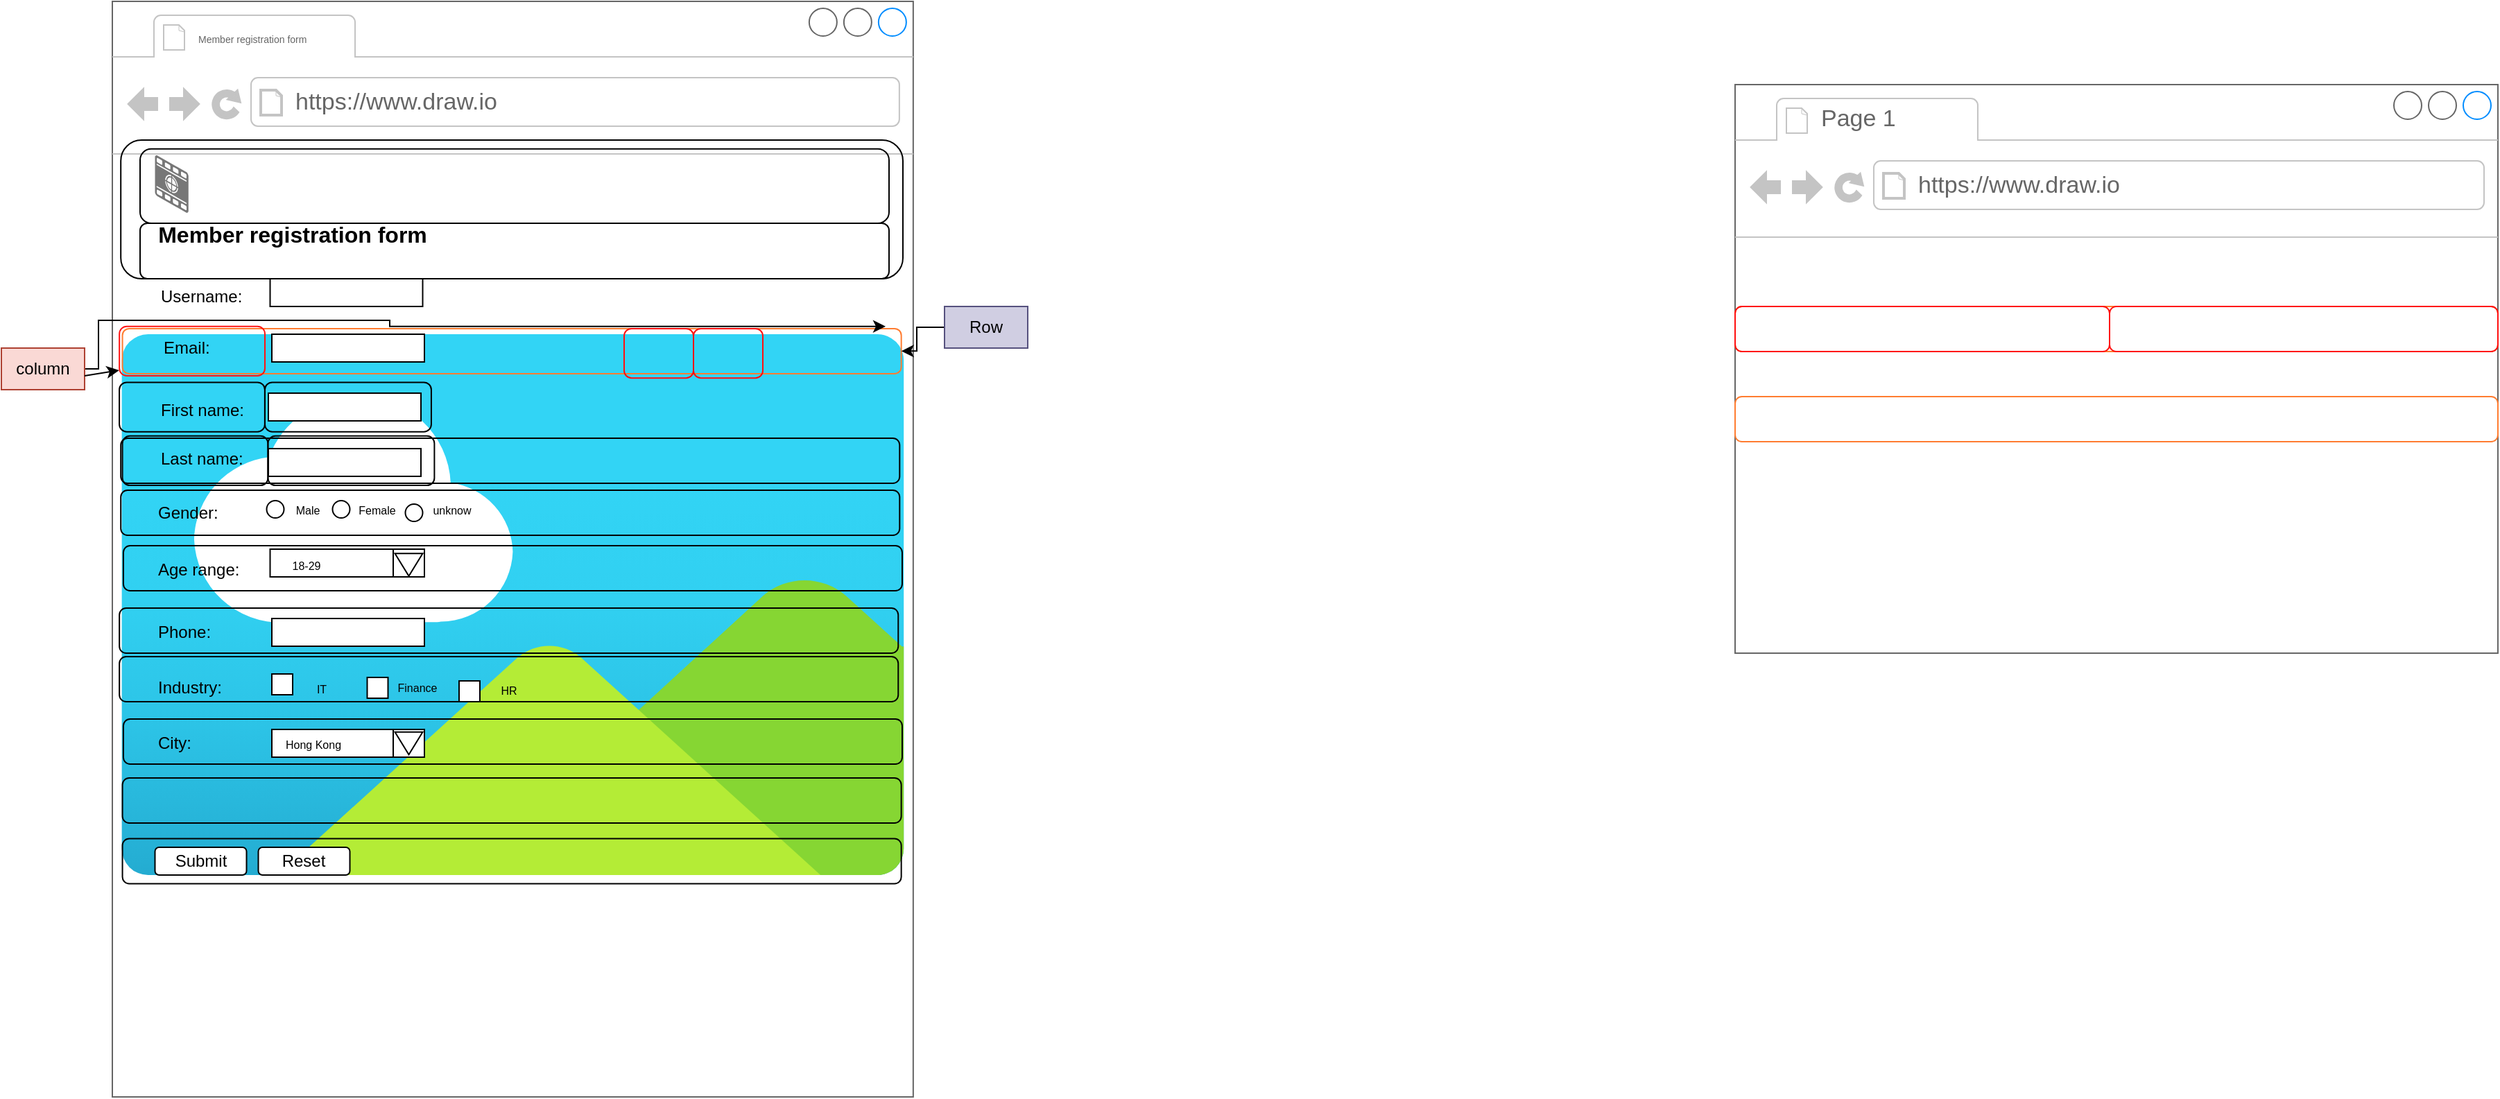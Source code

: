<mxfile version="24.7.12" pages="6">
  <diagram name="wireframe for example webpage" id="Sp6cAcsMj1LJQVN4GSf3">
    <mxGraphModel dx="2501" dy="866" grid="1" gridSize="10" guides="1" tooltips="1" connect="1" arrows="1" fold="1" page="1" pageScale="1" pageWidth="827" pageHeight="1169" math="0" shadow="0">
      <root>
        <mxCell id="0" />
        <mxCell id="1" parent="0" />
        <mxCell id="AZJ5ZLYv0wKqi_fWB7lU-9" value="" style="strokeWidth=1;shadow=0;dashed=0;align=center;html=1;shape=mxgraph.mockup.containers.browserWindow;rSize=0;strokeColor=#666666;strokeColor2=#008cff;strokeColor3=#c4c4c4;mainText=,;recursiveResize=0;" parent="1" vertex="1">
          <mxGeometry x="-80" y="180" width="577.43" height="790" as="geometry" />
        </mxCell>
        <mxCell id="AZJ5ZLYv0wKqi_fWB7lU-75" value="" style="image;aspect=fixed;html=1;points=[];align=center;fontSize=12;image=img/lib/azure2/general/Image.svg;" parent="AZJ5ZLYv0wKqi_fWB7lU-9" vertex="1">
          <mxGeometry x="5.08" y="240" width="567.27" height="390" as="geometry" />
        </mxCell>
        <mxCell id="AZJ5ZLYv0wKqi_fWB7lU-10" value="&lt;font style=&quot;font-size: 7px;&quot;&gt;Member registration form&lt;/font&gt;" style="strokeWidth=1;shadow=0;dashed=0;align=center;html=1;shape=mxgraph.mockup.containers.anchor;fontSize=17;fontColor=#666666;align=left;whiteSpace=wrap;" parent="AZJ5ZLYv0wKqi_fWB7lU-9" vertex="1">
          <mxGeometry x="60" y="12" width="110" height="26" as="geometry" />
        </mxCell>
        <mxCell id="AZJ5ZLYv0wKqi_fWB7lU-11" value="https://www.draw.io" style="strokeWidth=1;shadow=0;dashed=0;align=center;html=1;shape=mxgraph.mockup.containers.anchor;rSize=0;fontSize=17;fontColor=#666666;align=left;" parent="AZJ5ZLYv0wKqi_fWB7lU-9" vertex="1">
          <mxGeometry x="130" y="60" width="250" height="26" as="geometry" />
        </mxCell>
        <mxCell id="AZJ5ZLYv0wKqi_fWB7lU-17" value="&lt;font style=&quot;font-size: 16px;&quot;&gt;&lt;b&gt;Member registration form&lt;/b&gt;&lt;/font&gt;" style="text;html=1;align=center;verticalAlign=middle;whiteSpace=wrap;rounded=0;" parent="AZJ5ZLYv0wKqi_fWB7lU-9" vertex="1">
          <mxGeometry x="20" y="152.5" width="220" height="30" as="geometry" />
        </mxCell>
        <mxCell id="AZJ5ZLYv0wKqi_fWB7lU-19" value="" style="rounded=0;whiteSpace=wrap;html=1;" parent="AZJ5ZLYv0wKqi_fWB7lU-9" vertex="1">
          <mxGeometry x="112.5" y="282.5" width="110" height="20" as="geometry" />
        </mxCell>
        <mxCell id="AZJ5ZLYv0wKqi_fWB7lU-28" value="" style="rounded=0;whiteSpace=wrap;html=1;" parent="AZJ5ZLYv0wKqi_fWB7lU-9" vertex="1">
          <mxGeometry x="112.5" y="322.5" width="110" height="20" as="geometry" />
        </mxCell>
        <mxCell id="AZJ5ZLYv0wKqi_fWB7lU-29" value="First name:&amp;nbsp;" style="text;html=1;align=left;verticalAlign=middle;whiteSpace=wrap;rounded=0;" parent="AZJ5ZLYv0wKqi_fWB7lU-9" vertex="1">
          <mxGeometry x="32.5" y="280" width="80" height="30" as="geometry" />
        </mxCell>
        <mxCell id="AZJ5ZLYv0wKqi_fWB7lU-38" value="Last name:&amp;nbsp;" style="text;html=1;align=left;verticalAlign=middle;whiteSpace=wrap;rounded=0;" parent="AZJ5ZLYv0wKqi_fWB7lU-9" vertex="1">
          <mxGeometry x="32.5" y="315" width="80" height="30" as="geometry" />
        </mxCell>
        <mxCell id="AZJ5ZLYv0wKqi_fWB7lU-39" value="Gender:" style="text;html=1;align=left;verticalAlign=middle;whiteSpace=wrap;rounded=0;" parent="AZJ5ZLYv0wKqi_fWB7lU-9" vertex="1">
          <mxGeometry x="31.25" y="353.75" width="80" height="30" as="geometry" />
        </mxCell>
        <mxCell id="AZJ5ZLYv0wKqi_fWB7lU-40" value="" style="ellipse;whiteSpace=wrap;html=1;aspect=fixed;" parent="AZJ5ZLYv0wKqi_fWB7lU-9" vertex="1">
          <mxGeometry x="111.25" y="360" width="12.5" height="12.5" as="geometry" />
        </mxCell>
        <mxCell id="AZJ5ZLYv0wKqi_fWB7lU-41" value="" style="ellipse;whiteSpace=wrap;html=1;aspect=fixed;" parent="AZJ5ZLYv0wKqi_fWB7lU-9" vertex="1">
          <mxGeometry x="158.75" y="360" width="12.5" height="12.5" as="geometry" />
        </mxCell>
        <mxCell id="AZJ5ZLYv0wKqi_fWB7lU-42" value="" style="ellipse;whiteSpace=wrap;html=1;aspect=fixed;" parent="AZJ5ZLYv0wKqi_fWB7lU-9" vertex="1">
          <mxGeometry x="211.25" y="362.5" width="12.5" height="12.5" as="geometry" />
        </mxCell>
        <mxCell id="AZJ5ZLYv0wKqi_fWB7lU-45" value="&lt;font style=&quot;font-size: 8px;&quot;&gt;Male&lt;/font&gt;" style="text;html=1;align=center;verticalAlign=middle;whiteSpace=wrap;rounded=0;" parent="AZJ5ZLYv0wKqi_fWB7lU-9" vertex="1">
          <mxGeometry x="121.25" y="357.5" width="40" height="17.5" as="geometry" />
        </mxCell>
        <mxCell id="AZJ5ZLYv0wKqi_fWB7lU-46" value="&lt;font style=&quot;font-size: 8px;&quot;&gt;Female&lt;/font&gt;" style="text;html=1;align=center;verticalAlign=middle;whiteSpace=wrap;rounded=0;" parent="AZJ5ZLYv0wKqi_fWB7lU-9" vertex="1">
          <mxGeometry x="171.25" y="357.5" width="40" height="17.5" as="geometry" />
        </mxCell>
        <mxCell id="AZJ5ZLYv0wKqi_fWB7lU-47" value="&lt;font style=&quot;font-size: 8px;&quot;&gt;unknow&lt;/font&gt;" style="text;html=1;align=center;verticalAlign=middle;whiteSpace=wrap;rounded=0;" parent="AZJ5ZLYv0wKqi_fWB7lU-9" vertex="1">
          <mxGeometry x="225" y="357.5" width="40" height="17.5" as="geometry" />
        </mxCell>
        <mxCell id="AZJ5ZLYv0wKqi_fWB7lU-48" value="" style="rounded=0;whiteSpace=wrap;html=1;" parent="AZJ5ZLYv0wKqi_fWB7lU-9" vertex="1">
          <mxGeometry x="113.75" y="395" width="111.25" height="20" as="geometry" />
        </mxCell>
        <mxCell id="AZJ5ZLYv0wKqi_fWB7lU-49" value="Age range:" style="text;html=1;align=left;verticalAlign=middle;whiteSpace=wrap;rounded=0;" parent="AZJ5ZLYv0wKqi_fWB7lU-9" vertex="1">
          <mxGeometry x="31.25" y="395" width="80" height="30" as="geometry" />
        </mxCell>
        <mxCell id="AZJ5ZLYv0wKqi_fWB7lU-50" value="" style="rounded=0;whiteSpace=wrap;html=1;" parent="AZJ5ZLYv0wKqi_fWB7lU-9" vertex="1">
          <mxGeometry x="202.5" y="395" width="22.5" height="20" as="geometry" />
        </mxCell>
        <mxCell id="AZJ5ZLYv0wKqi_fWB7lU-51" value="" style="triangle;whiteSpace=wrap;html=1;rotation=90;" parent="AZJ5ZLYv0wKqi_fWB7lU-9" vertex="1">
          <mxGeometry x="205.63" y="396.25" width="16.25" height="20" as="geometry" />
        </mxCell>
        <mxCell id="AZJ5ZLYv0wKqi_fWB7lU-52" value="&lt;font style=&quot;font-size: 8px;&quot;&gt;18-29&lt;/font&gt;" style="text;html=1;align=center;verticalAlign=middle;whiteSpace=wrap;rounded=0;" parent="AZJ5ZLYv0wKqi_fWB7lU-9" vertex="1">
          <mxGeometry x="120" y="397.5" width="40" height="17.5" as="geometry" />
        </mxCell>
        <mxCell id="AZJ5ZLYv0wKqi_fWB7lU-53" value="" style="rounded=0;whiteSpace=wrap;html=1;" parent="AZJ5ZLYv0wKqi_fWB7lU-9" vertex="1">
          <mxGeometry x="115" y="240" width="110" height="20" as="geometry" />
        </mxCell>
        <mxCell id="AZJ5ZLYv0wKqi_fWB7lU-54" value="Email:&amp;nbsp;" style="text;html=1;align=left;verticalAlign=middle;whiteSpace=wrap;rounded=0;" parent="AZJ5ZLYv0wKqi_fWB7lU-9" vertex="1">
          <mxGeometry x="35" y="235" width="80" height="30" as="geometry" />
        </mxCell>
        <mxCell id="AZJ5ZLYv0wKqi_fWB7lU-55" value="" style="rounded=0;whiteSpace=wrap;html=1;" parent="AZJ5ZLYv0wKqi_fWB7lU-9" vertex="1">
          <mxGeometry x="113.75" y="200" width="110" height="20" as="geometry" />
        </mxCell>
        <mxCell id="AZJ5ZLYv0wKqi_fWB7lU-56" value="Username:&amp;nbsp;" style="text;html=1;align=left;verticalAlign=middle;whiteSpace=wrap;rounded=0;" parent="AZJ5ZLYv0wKqi_fWB7lU-9" vertex="1">
          <mxGeometry x="32.5" y="197.5" width="80" height="30" as="geometry" />
        </mxCell>
        <mxCell id="AZJ5ZLYv0wKqi_fWB7lU-57" value="" style="rounded=0;whiteSpace=wrap;html=1;" parent="AZJ5ZLYv0wKqi_fWB7lU-9" vertex="1">
          <mxGeometry x="115" y="445" width="110" height="20" as="geometry" />
        </mxCell>
        <mxCell id="AZJ5ZLYv0wKqi_fWB7lU-58" value="Phone:&amp;nbsp;" style="text;html=1;align=left;verticalAlign=middle;whiteSpace=wrap;rounded=0;" parent="AZJ5ZLYv0wKqi_fWB7lU-9" vertex="1">
          <mxGeometry x="31.25" y="440" width="80" height="30" as="geometry" />
        </mxCell>
        <mxCell id="AZJ5ZLYv0wKqi_fWB7lU-59" value="Submit" style="rounded=1;whiteSpace=wrap;html=1;" parent="AZJ5ZLYv0wKqi_fWB7lU-9" vertex="1">
          <mxGeometry x="30.75" y="610" width="66" height="20" as="geometry" />
        </mxCell>
        <mxCell id="AZJ5ZLYv0wKqi_fWB7lU-62" value="Industry:" style="text;html=1;align=left;verticalAlign=middle;whiteSpace=wrap;rounded=0;" parent="AZJ5ZLYv0wKqi_fWB7lU-9" vertex="1">
          <mxGeometry x="31.25" y="480" width="80" height="30" as="geometry" />
        </mxCell>
        <mxCell id="AZJ5ZLYv0wKqi_fWB7lU-63" value="" style="rounded=0;whiteSpace=wrap;html=1;" parent="AZJ5ZLYv0wKqi_fWB7lU-9" vertex="1">
          <mxGeometry x="115" y="485" width="15" height="15" as="geometry" />
        </mxCell>
        <mxCell id="AZJ5ZLYv0wKqi_fWB7lU-64" value="" style="rounded=0;whiteSpace=wrap;html=1;" parent="AZJ5ZLYv0wKqi_fWB7lU-9" vertex="1">
          <mxGeometry x="183.75" y="487.5" width="15" height="15" as="geometry" />
        </mxCell>
        <mxCell id="AZJ5ZLYv0wKqi_fWB7lU-65" value="&lt;font style=&quot;font-size: 8px;&quot;&gt;IT&lt;/font&gt;" style="text;html=1;align=center;verticalAlign=middle;whiteSpace=wrap;rounded=0;" parent="AZJ5ZLYv0wKqi_fWB7lU-9" vertex="1">
          <mxGeometry x="131.25" y="486.25" width="40" height="17.5" as="geometry" />
        </mxCell>
        <mxCell id="AZJ5ZLYv0wKqi_fWB7lU-66" value="&lt;font style=&quot;font-size: 8px;&quot;&gt;Finance&lt;/font&gt;" style="text;html=1;align=center;verticalAlign=middle;whiteSpace=wrap;rounded=0;" parent="AZJ5ZLYv0wKqi_fWB7lU-9" vertex="1">
          <mxGeometry x="200" y="485" width="40" height="17.5" as="geometry" />
        </mxCell>
        <mxCell id="AZJ5ZLYv0wKqi_fWB7lU-23" value="Reset" style="rounded=1;whiteSpace=wrap;html=1;" parent="AZJ5ZLYv0wKqi_fWB7lU-9" vertex="1">
          <mxGeometry x="105.25" y="610" width="66" height="20" as="geometry" />
        </mxCell>
        <mxCell id="AZJ5ZLYv0wKqi_fWB7lU-68" value="" style="rounded=0;whiteSpace=wrap;html=1;" parent="AZJ5ZLYv0wKqi_fWB7lU-9" vertex="1">
          <mxGeometry x="250" y="490" width="15" height="15" as="geometry" />
        </mxCell>
        <mxCell id="AZJ5ZLYv0wKqi_fWB7lU-69" value="&lt;font style=&quot;font-size: 8px;&quot;&gt;HR&lt;/font&gt;" style="text;html=1;align=center;verticalAlign=middle;whiteSpace=wrap;rounded=0;" parent="AZJ5ZLYv0wKqi_fWB7lU-9" vertex="1">
          <mxGeometry x="266.25" y="487.5" width="40" height="17.5" as="geometry" />
        </mxCell>
        <mxCell id="AZJ5ZLYv0wKqi_fWB7lU-70" value="" style="rounded=0;whiteSpace=wrap;html=1;" parent="AZJ5ZLYv0wKqi_fWB7lU-9" vertex="1">
          <mxGeometry x="115" y="525" width="110" height="20" as="geometry" />
        </mxCell>
        <mxCell id="AZJ5ZLYv0wKqi_fWB7lU-71" value="City:&amp;nbsp;" style="text;html=1;align=left;verticalAlign=middle;whiteSpace=wrap;rounded=0;" parent="AZJ5ZLYv0wKqi_fWB7lU-9" vertex="1">
          <mxGeometry x="31.25" y="520" width="80" height="30" as="geometry" />
        </mxCell>
        <mxCell id="AZJ5ZLYv0wKqi_fWB7lU-73" value="" style="rounded=0;whiteSpace=wrap;html=1;" parent="AZJ5ZLYv0wKqi_fWB7lU-9" vertex="1">
          <mxGeometry x="202.5" y="525" width="22.5" height="20" as="geometry" />
        </mxCell>
        <mxCell id="AZJ5ZLYv0wKqi_fWB7lU-72" value="" style="triangle;whiteSpace=wrap;html=1;rotation=90;" parent="AZJ5ZLYv0wKqi_fWB7lU-9" vertex="1">
          <mxGeometry x="205.63" y="525" width="16.25" height="20" as="geometry" />
        </mxCell>
        <mxCell id="AZJ5ZLYv0wKqi_fWB7lU-74" value="&lt;font style=&quot;font-size: 8px;&quot;&gt;Hong Kong&lt;/font&gt;" style="text;html=1;align=center;verticalAlign=middle;whiteSpace=wrap;rounded=0;" parent="AZJ5ZLYv0wKqi_fWB7lU-9" vertex="1">
          <mxGeometry x="120" y="526.25" width="50" height="17.5" as="geometry" />
        </mxCell>
        <mxCell id="AZJ5ZLYv0wKqi_fWB7lU-76" value="" style="verticalLabelPosition=bottom;html=1;verticalAlign=top;strokeWidth=1;align=center;outlineConnect=0;dashed=0;outlineConnect=0;shape=mxgraph.aws3d.image;strokeColor=none;fillColor=#777777;aspect=fixed;" parent="AZJ5ZLYv0wKqi_fWB7lU-9" vertex="1">
          <mxGeometry x="30.75" y="111" width="24.13" height="41.5" as="geometry" />
        </mxCell>
        <mxCell id="2hvN6OMtMKhxR6MF6PwG-1" value="" style="rounded=1;whiteSpace=wrap;html=1;fillColor=none;" parent="AZJ5ZLYv0wKqi_fWB7lU-9" vertex="1">
          <mxGeometry x="6.1" y="100" width="563.9" height="100" as="geometry" />
        </mxCell>
        <mxCell id="2hvN6OMtMKhxR6MF6PwG-2" value="" style="rounded=1;whiteSpace=wrap;html=1;fillColor=none;" parent="AZJ5ZLYv0wKqi_fWB7lU-9" vertex="1">
          <mxGeometry x="20" y="106.38" width="540" height="53.62" as="geometry" />
        </mxCell>
        <mxCell id="2hvN6OMtMKhxR6MF6PwG-3" value="" style="rounded=1;whiteSpace=wrap;html=1;fillColor=none;arcSize=13;" parent="AZJ5ZLYv0wKqi_fWB7lU-9" vertex="1">
          <mxGeometry x="20" y="160" width="540" height="40" as="geometry" />
        </mxCell>
        <mxCell id="2hvN6OMtMKhxR6MF6PwG-5" value="" style="rounded=1;whiteSpace=wrap;html=1;fillColor=none;strokeColor=#FF7C30;" parent="AZJ5ZLYv0wKqi_fWB7lU-9" vertex="1">
          <mxGeometry x="7.28" y="235.94" width="561.55" height="32.5" as="geometry" />
        </mxCell>
        <mxCell id="2hvN6OMtMKhxR6MF6PwG-7" value="" style="rounded=1;whiteSpace=wrap;html=1;fillColor=none;" parent="AZJ5ZLYv0wKqi_fWB7lU-9" vertex="1">
          <mxGeometry x="6.1" y="315" width="561.55" height="32.5" as="geometry" />
        </mxCell>
        <mxCell id="2hvN6OMtMKhxR6MF6PwG-8" value="" style="rounded=1;whiteSpace=wrap;html=1;fillColor=none;" parent="AZJ5ZLYv0wKqi_fWB7lU-9" vertex="1">
          <mxGeometry x="6.1" y="352.5" width="561.55" height="32.5" as="geometry" />
        </mxCell>
        <mxCell id="2hvN6OMtMKhxR6MF6PwG-9" value="" style="rounded=1;whiteSpace=wrap;html=1;fillColor=none;" parent="AZJ5ZLYv0wKqi_fWB7lU-9" vertex="1">
          <mxGeometry x="7.94" y="392.5" width="561.55" height="32.5" as="geometry" />
        </mxCell>
        <mxCell id="2hvN6OMtMKhxR6MF6PwG-10" value="" style="rounded=1;whiteSpace=wrap;html=1;fillColor=none;" parent="AZJ5ZLYv0wKqi_fWB7lU-9" vertex="1">
          <mxGeometry x="5.08" y="437.5" width="561.55" height="32.5" as="geometry" />
        </mxCell>
        <mxCell id="2hvN6OMtMKhxR6MF6PwG-11" value="" style="rounded=1;whiteSpace=wrap;html=1;fillColor=none;" parent="AZJ5ZLYv0wKqi_fWB7lU-9" vertex="1">
          <mxGeometry x="5.08" y="472.5" width="561.55" height="32.5" as="geometry" />
        </mxCell>
        <mxCell id="2hvN6OMtMKhxR6MF6PwG-12" value="" style="rounded=1;whiteSpace=wrap;html=1;fillColor=none;" parent="AZJ5ZLYv0wKqi_fWB7lU-9" vertex="1">
          <mxGeometry x="7.94" y="517.5" width="561.55" height="32.5" as="geometry" />
        </mxCell>
        <mxCell id="2hvN6OMtMKhxR6MF6PwG-13" value="" style="rounded=1;whiteSpace=wrap;html=1;fillColor=none;" parent="AZJ5ZLYv0wKqi_fWB7lU-9" vertex="1">
          <mxGeometry x="7.28" y="560" width="561.55" height="32.5" as="geometry" />
        </mxCell>
        <mxCell id="2hvN6OMtMKhxR6MF6PwG-14" value="" style="rounded=1;whiteSpace=wrap;html=1;fillColor=none;" parent="AZJ5ZLYv0wKqi_fWB7lU-9" vertex="1">
          <mxGeometry x="7.28" y="603.75" width="561.55" height="32.5" as="geometry" />
        </mxCell>
        <mxCell id="2hvN6OMtMKhxR6MF6PwG-15" value="" style="rounded=1;whiteSpace=wrap;html=1;fillColor=none;strokeColor=#FF1414;" parent="AZJ5ZLYv0wKqi_fWB7lU-9" vertex="1">
          <mxGeometry x="5.08" y="234.37" width="104.92" height="35.63" as="geometry" />
        </mxCell>
        <mxCell id="2hvN6OMtMKhxR6MF6PwG-17" value="" style="rounded=1;whiteSpace=wrap;html=1;fillColor=none;" parent="AZJ5ZLYv0wKqi_fWB7lU-9" vertex="1">
          <mxGeometry x="5.04" y="274.69" width="104.92" height="35.63" as="geometry" />
        </mxCell>
        <mxCell id="2hvN6OMtMKhxR6MF6PwG-18" value="" style="rounded=1;whiteSpace=wrap;html=1;fillColor=none;" parent="AZJ5ZLYv0wKqi_fWB7lU-9" vertex="1">
          <mxGeometry x="109.96" y="274.69" width="120" height="35.63" as="geometry" />
        </mxCell>
        <mxCell id="2hvN6OMtMKhxR6MF6PwG-19" value="" style="rounded=1;whiteSpace=wrap;html=1;fillColor=none;" parent="AZJ5ZLYv0wKqi_fWB7lU-9" vertex="1">
          <mxGeometry x="7.28" y="313.43" width="104.92" height="35.63" as="geometry" />
        </mxCell>
        <mxCell id="2hvN6OMtMKhxR6MF6PwG-20" value="" style="rounded=1;whiteSpace=wrap;html=1;fillColor=none;" parent="AZJ5ZLYv0wKqi_fWB7lU-9" vertex="1">
          <mxGeometry x="112.2" y="313.43" width="120" height="35.63" as="geometry" />
        </mxCell>
        <mxCell id="z7X5l0mQNj7ZzN6ZvrOf-1" value="" style="rounded=1;whiteSpace=wrap;html=1;fillColor=none;strokeColor=#FF0F0F;" parent="AZJ5ZLYv0wKqi_fWB7lU-9" vertex="1">
          <mxGeometry x="419" y="235.94" width="50" height="35.63" as="geometry" />
        </mxCell>
        <mxCell id="z7X5l0mQNj7ZzN6ZvrOf-3" value="" style="rounded=1;whiteSpace=wrap;html=1;fillColor=none;strokeColor=#FF0F0F;" parent="AZJ5ZLYv0wKqi_fWB7lU-9" vertex="1">
          <mxGeometry x="369" y="235.94" width="50" height="35.63" as="geometry" />
        </mxCell>
        <mxCell id="fHuBCH_pNnJyEU7MtAPp-43" value="" style="strokeWidth=1;shadow=0;dashed=0;align=center;html=1;shape=mxgraph.mockup.containers.browserWindow;rSize=0;strokeColor=#666666;strokeColor2=#008cff;strokeColor3=#c4c4c4;mainText=,;recursiveResize=0;" parent="1" vertex="1">
          <mxGeometry x="1090" y="240" width="550" height="410" as="geometry" />
        </mxCell>
        <mxCell id="fHuBCH_pNnJyEU7MtAPp-44" value="Page 1" style="strokeWidth=1;shadow=0;dashed=0;align=center;html=1;shape=mxgraph.mockup.containers.anchor;fontSize=17;fontColor=#666666;align=left;whiteSpace=wrap;" parent="fHuBCH_pNnJyEU7MtAPp-43" vertex="1">
          <mxGeometry x="60" y="12" width="110" height="26" as="geometry" />
        </mxCell>
        <mxCell id="fHuBCH_pNnJyEU7MtAPp-45" value="https://www.draw.io" style="strokeWidth=1;shadow=0;dashed=0;align=center;html=1;shape=mxgraph.mockup.containers.anchor;rSize=0;fontSize=17;fontColor=#666666;align=left;" parent="fHuBCH_pNnJyEU7MtAPp-43" vertex="1">
          <mxGeometry x="130" y="60" width="250" height="26" as="geometry" />
        </mxCell>
        <mxCell id="z7X5l0mQNj7ZzN6ZvrOf-4" value="" style="rounded=1;whiteSpace=wrap;html=1;fillColor=none;strokeColor=#FF7C30;" parent="fHuBCH_pNnJyEU7MtAPp-43" vertex="1">
          <mxGeometry y="160" width="550" height="32.5" as="geometry" />
        </mxCell>
        <mxCell id="z7X5l0mQNj7ZzN6ZvrOf-7" value="" style="rounded=1;whiteSpace=wrap;html=1;fillColor=none;strokeColor=#FF7C30;" parent="fHuBCH_pNnJyEU7MtAPp-43" vertex="1">
          <mxGeometry y="225" width="550" height="32.5" as="geometry" />
        </mxCell>
        <mxCell id="z7X5l0mQNj7ZzN6ZvrOf-8" value="" style="rounded=1;whiteSpace=wrap;html=1;fillColor=none;strokeColor=#FF0F0F;" parent="fHuBCH_pNnJyEU7MtAPp-43" vertex="1">
          <mxGeometry y="160" width="270" height="32.5" as="geometry" />
        </mxCell>
        <mxCell id="z7X5l0mQNj7ZzN6ZvrOf-9" value="" style="rounded=1;whiteSpace=wrap;html=1;fillColor=none;strokeColor=#FF0F0F;" parent="fHuBCH_pNnJyEU7MtAPp-43" vertex="1">
          <mxGeometry x="270" y="160" width="280" height="32.5" as="geometry" />
        </mxCell>
        <mxCell id="2hvN6OMtMKhxR6MF6PwG-24" style="edgeStyle=orthogonalEdgeStyle;rounded=0;orthogonalLoop=1;jettySize=auto;html=1;" parent="1" source="2hvN6OMtMKhxR6MF6PwG-21" target="2hvN6OMtMKhxR6MF6PwG-5" edge="1">
          <mxGeometry relative="1" as="geometry" />
        </mxCell>
        <mxCell id="2hvN6OMtMKhxR6MF6PwG-21" value="Row" style="text;html=1;align=center;verticalAlign=middle;whiteSpace=wrap;rounded=0;fillColor=#d0cee2;strokeColor=#56517e;" parent="1" vertex="1">
          <mxGeometry x="520" y="400" width="60" height="30" as="geometry" />
        </mxCell>
        <mxCell id="2hvN6OMtMKhxR6MF6PwG-25" style="edgeStyle=orthogonalEdgeStyle;rounded=0;orthogonalLoop=1;jettySize=auto;html=1;entryX=0.75;entryY=0;entryDx=0;entryDy=0;" parent="1" source="2hvN6OMtMKhxR6MF6PwG-22" edge="1">
          <mxGeometry relative="1" as="geometry">
            <Array as="points">
              <mxPoint x="-90" y="445" />
              <mxPoint x="-90" y="410" />
              <mxPoint x="120" y="410" />
            </Array>
            <mxPoint x="477.5" y="414.37" as="targetPoint" />
          </mxGeometry>
        </mxCell>
        <mxCell id="2hvN6OMtMKhxR6MF6PwG-22" value="column" style="text;html=1;align=center;verticalAlign=middle;whiteSpace=wrap;rounded=0;fillColor=#fad9d5;strokeColor=#ae4132;" parent="1" vertex="1">
          <mxGeometry x="-160" y="430" width="60" height="30" as="geometry" />
        </mxCell>
        <mxCell id="2hvN6OMtMKhxR6MF6PwG-23" value="" style="endArrow=classic;html=1;rounded=0;entryX=-0.002;entryY=0.888;entryDx=0;entryDy=0;entryPerimeter=0;" parent="1" target="2hvN6OMtMKhxR6MF6PwG-15" edge="1">
          <mxGeometry width="50" height="50" relative="1" as="geometry">
            <mxPoint x="-100" y="450" as="sourcePoint" />
            <mxPoint x="-50" y="400" as="targetPoint" />
          </mxGeometry>
        </mxCell>
      </root>
    </mxGraphModel>
  </diagram>
  <diagram id="WfNDqplz80GjRG0yiWi5" name="js concept to connect the event and variable">
    <mxGraphModel dx="1674" dy="866" grid="1" gridSize="10" guides="1" tooltips="1" connect="1" arrows="1" fold="1" page="1" pageScale="1" pageWidth="827" pageHeight="1169" math="0" shadow="0">
      <root>
        <mxCell id="0" />
        <mxCell id="1" parent="0" />
        <mxCell id="NArRcIvmyigxRHXOEkqU-1" value="button click event" style="rounded=0;whiteSpace=wrap;html=1;" parent="1" vertex="1">
          <mxGeometry x="150" y="110" width="120" height="60" as="geometry" />
        </mxCell>
        <mxCell id="NArRcIvmyigxRHXOEkqU-2" value="inputbox input event" style="rounded=0;whiteSpace=wrap;html=1;" parent="1" vertex="1">
          <mxGeometry x="150" y="210" width="120" height="60" as="geometry" />
        </mxCell>
        <mxCell id="NArRcIvmyigxRHXOEkqU-4" style="edgeStyle=orthogonalEdgeStyle;rounded=0;orthogonalLoop=1;jettySize=auto;html=1;" parent="1" source="NArRcIvmyigxRHXOEkqU-3" target="NArRcIvmyigxRHXOEkqU-1" edge="1">
          <mxGeometry relative="1" as="geometry" />
        </mxCell>
        <mxCell id="NArRcIvmyigxRHXOEkqU-5" style="edgeStyle=orthogonalEdgeStyle;rounded=0;orthogonalLoop=1;jettySize=auto;html=1;entryX=1;entryY=0.5;entryDx=0;entryDy=0;" parent="1" source="NArRcIvmyigxRHXOEkqU-3" target="NArRcIvmyigxRHXOEkqU-2" edge="1">
          <mxGeometry relative="1" as="geometry" />
        </mxCell>
        <mxCell id="NArRcIvmyigxRHXOEkqU-3" value="&lt;font color=&quot;#3399ff&quot;&gt;var &lt;/font&gt;inputtedText" style="text;html=1;align=center;verticalAlign=middle;whiteSpace=wrap;rounded=0;" parent="1" vertex="1">
          <mxGeometry x="354" y="160" width="116" height="30" as="geometry" />
        </mxCell>
      </root>
    </mxGraphModel>
  </diagram>
  <diagram id="30WRdEDpd7Y6pUk9U_LJ" name="classwork for loop the items">
    <mxGraphModel dx="1674" dy="866" grid="1" gridSize="10" guides="1" tooltips="1" connect="1" arrows="1" fold="1" page="1" pageScale="1" pageWidth="827" pageHeight="1169" math="0" shadow="0">
      <root>
        <mxCell id="0" />
        <mxCell id="1" parent="0" />
        <mxCell id="Otwzj89sJiIAP1gfatpG-1" value="" style="strokeWidth=1;shadow=0;dashed=0;align=center;html=1;shape=mxgraph.mockup.containers.browserWindow;rSize=0;strokeColor=#666666;strokeColor2=#008cff;strokeColor3=#c4c4c4;mainText=,;recursiveResize=0;" parent="1" vertex="1">
          <mxGeometry x="50" width="710" height="1120" as="geometry" />
        </mxCell>
        <mxCell id="Otwzj89sJiIAP1gfatpG-2" value="Page 1" style="strokeWidth=1;shadow=0;dashed=0;align=center;html=1;shape=mxgraph.mockup.containers.anchor;fontSize=17;fontColor=#666666;align=left;whiteSpace=wrap;" parent="Otwzj89sJiIAP1gfatpG-1" vertex="1">
          <mxGeometry x="60" y="12" width="110" height="26" as="geometry" />
        </mxCell>
        <mxCell id="Otwzj89sJiIAP1gfatpG-3" value="https://www.draw.io" style="strokeWidth=1;shadow=0;dashed=0;align=center;html=1;shape=mxgraph.mockup.containers.anchor;rSize=0;fontSize=17;fontColor=#666666;align=left;" parent="Otwzj89sJiIAP1gfatpG-1" vertex="1">
          <mxGeometry x="130" y="56" width="250" height="34" as="geometry" />
        </mxCell>
        <mxCell id="Otwzj89sJiIAP1gfatpG-20" value="" style="group" parent="Otwzj89sJiIAP1gfatpG-1" vertex="1" connectable="0">
          <mxGeometry x="250" y="130" width="230" height="310" as="geometry" />
        </mxCell>
        <mxCell id="Otwzj89sJiIAP1gfatpG-4" value="" style="rounded=0;whiteSpace=wrap;html=1;" parent="Otwzj89sJiIAP1gfatpG-20" vertex="1">
          <mxGeometry x="10" y="-10" width="220" height="320" as="geometry" />
        </mxCell>
        <mxCell id="Otwzj89sJiIAP1gfatpG-5" value="Title" style="text;html=1;align=center;verticalAlign=middle;whiteSpace=wrap;rounded=0;" parent="Otwzj89sJiIAP1gfatpG-20" vertex="1">
          <mxGeometry y="95" width="60" height="30" as="geometry" />
        </mxCell>
        <mxCell id="Otwzj89sJiIAP1gfatpG-11" value="&lt;font style=&quot;font-size: 10px;&quot;&gt;price&lt;/font&gt;" style="text;html=1;align=center;verticalAlign=middle;whiteSpace=wrap;rounded=0;" parent="Otwzj89sJiIAP1gfatpG-20" vertex="1">
          <mxGeometry y="120" width="60" height="30" as="geometry" />
        </mxCell>
        <mxCell id="Otwzj89sJiIAP1gfatpG-13" value="rating" style="text;whiteSpace=wrap;" parent="Otwzj89sJiIAP1gfatpG-20" vertex="1">
          <mxGeometry x="12.73" y="200" width="90" height="40" as="geometry" />
        </mxCell>
        <mxCell id="Otwzj89sJiIAP1gfatpG-16" value="" style="image;aspect=fixed;html=1;points=[];align=center;fontSize=12;image=img/lib/azure2/general/Image.svg;" parent="Otwzj89sJiIAP1gfatpG-20" vertex="1">
          <mxGeometry x="47.27" width="145.46" height="100" as="geometry" />
        </mxCell>
        <mxCell id="Otwzj89sJiIAP1gfatpG-17" value="category" style="text;whiteSpace=wrap;" parent="Otwzj89sJiIAP1gfatpG-20" vertex="1">
          <mxGeometry x="12.73" y="170" width="80" height="40" as="geometry" />
        </mxCell>
        <mxCell id="Otwzj89sJiIAP1gfatpG-18" value="&lt;h1 style=&quot;margin-top: 0px; font-size: 10px;&quot;&gt;&lt;font style=&quot;font-size: 10px;&quot;&gt;description&lt;/font&gt;&lt;/h1&gt;" style="text;html=1;whiteSpace=wrap;overflow=hidden;rounded=0;" parent="Otwzj89sJiIAP1gfatpG-20" vertex="1">
          <mxGeometry x="12.73" y="150" width="77.27" height="20" as="geometry" />
        </mxCell>
        <mxCell id="Otwzj89sJiIAP1gfatpG-29" value="" style="group" parent="Otwzj89sJiIAP1gfatpG-1" vertex="1" connectable="0">
          <mxGeometry x="250" y="810" width="230" height="310" as="geometry" />
        </mxCell>
        <mxCell id="Otwzj89sJiIAP1gfatpG-30" value="" style="rounded=0;whiteSpace=wrap;html=1;" parent="Otwzj89sJiIAP1gfatpG-29" vertex="1">
          <mxGeometry x="10" width="220" height="310" as="geometry" />
        </mxCell>
        <mxCell id="Otwzj89sJiIAP1gfatpG-31" value="Title" style="text;html=1;align=center;verticalAlign=middle;whiteSpace=wrap;rounded=0;" parent="Otwzj89sJiIAP1gfatpG-29" vertex="1">
          <mxGeometry y="95" width="60" height="30" as="geometry" />
        </mxCell>
        <mxCell id="Otwzj89sJiIAP1gfatpG-32" value="&lt;font style=&quot;font-size: 10px;&quot;&gt;price&lt;/font&gt;" style="text;html=1;align=center;verticalAlign=middle;whiteSpace=wrap;rounded=0;" parent="Otwzj89sJiIAP1gfatpG-29" vertex="1">
          <mxGeometry y="120" width="60" height="30" as="geometry" />
        </mxCell>
        <mxCell id="Otwzj89sJiIAP1gfatpG-33" value="rating" style="text;whiteSpace=wrap;" parent="Otwzj89sJiIAP1gfatpG-29" vertex="1">
          <mxGeometry x="20" y="250" width="90" height="40" as="geometry" />
        </mxCell>
        <mxCell id="Otwzj89sJiIAP1gfatpG-34" value="" style="image;aspect=fixed;html=1;points=[];align=center;fontSize=12;image=img/lib/azure2/general/Image.svg;" parent="Otwzj89sJiIAP1gfatpG-29" vertex="1">
          <mxGeometry x="47.27" width="145.46" height="100" as="geometry" />
        </mxCell>
        <mxCell id="Otwzj89sJiIAP1gfatpG-35" value="category" style="text;whiteSpace=wrap;" parent="Otwzj89sJiIAP1gfatpG-29" vertex="1">
          <mxGeometry x="20" y="220" width="80" height="40" as="geometry" />
        </mxCell>
        <mxCell id="Otwzj89sJiIAP1gfatpG-36" value="&lt;h1 style=&quot;margin-top: 0px; font-size: 10px;&quot;&gt;&lt;font style=&quot;font-size: 10px;&quot;&gt;description&lt;/font&gt;&lt;/h1&gt;&lt;p style=&quot;font-size: 10px;&quot;&gt;&lt;font style=&quot;font-size: 10px;&quot;&gt;Lorem ipsum dolor sit amet, consectetur adipisicing elit, sed do eiusmod tempor incididunt ut labore et dolore magna aliqua.&lt;/font&gt;&lt;/p&gt;" style="text;html=1;whiteSpace=wrap;overflow=hidden;rounded=0;" parent="Otwzj89sJiIAP1gfatpG-29" vertex="1">
          <mxGeometry x="20" y="140" width="180" height="80" as="geometry" />
        </mxCell>
        <mxCell id="Otwzj89sJiIAP1gfatpG-21" value="" style="group" parent="Otwzj89sJiIAP1gfatpG-1" vertex="1" connectable="0">
          <mxGeometry x="250" y="460" width="230" height="310" as="geometry" />
        </mxCell>
        <mxCell id="Otwzj89sJiIAP1gfatpG-22" value="" style="rounded=0;whiteSpace=wrap;html=1;" parent="Otwzj89sJiIAP1gfatpG-21" vertex="1">
          <mxGeometry x="10" width="220" height="310" as="geometry" />
        </mxCell>
        <mxCell id="Otwzj89sJiIAP1gfatpG-23" value="Title" style="text;html=1;align=center;verticalAlign=middle;whiteSpace=wrap;rounded=0;" parent="Otwzj89sJiIAP1gfatpG-21" vertex="1">
          <mxGeometry y="95" width="60" height="30" as="geometry" />
        </mxCell>
        <mxCell id="Otwzj89sJiIAP1gfatpG-24" value="&lt;font style=&quot;font-size: 10px;&quot;&gt;price&lt;/font&gt;" style="text;html=1;align=center;verticalAlign=middle;whiteSpace=wrap;rounded=0;" parent="Otwzj89sJiIAP1gfatpG-21" vertex="1">
          <mxGeometry y="120" width="60" height="30" as="geometry" />
        </mxCell>
        <mxCell id="Otwzj89sJiIAP1gfatpG-25" value="rating" style="text;whiteSpace=wrap;" parent="Otwzj89sJiIAP1gfatpG-21" vertex="1">
          <mxGeometry x="20" y="250" width="90" height="40" as="geometry" />
        </mxCell>
        <mxCell id="Otwzj89sJiIAP1gfatpG-26" value="" style="image;aspect=fixed;html=1;points=[];align=center;fontSize=12;image=img/lib/azure2/general/Image.svg;" parent="Otwzj89sJiIAP1gfatpG-21" vertex="1">
          <mxGeometry x="47.27" width="145.46" height="100" as="geometry" />
        </mxCell>
        <mxCell id="Otwzj89sJiIAP1gfatpG-27" value="category" style="text;whiteSpace=wrap;" parent="Otwzj89sJiIAP1gfatpG-21" vertex="1">
          <mxGeometry x="20" y="220" width="80" height="40" as="geometry" />
        </mxCell>
        <mxCell id="Otwzj89sJiIAP1gfatpG-28" value="&lt;h1 style=&quot;margin-top: 0px; font-size: 10px;&quot;&gt;&lt;font style=&quot;font-size: 10px;&quot;&gt;description&lt;/font&gt;&lt;/h1&gt;&lt;p style=&quot;font-size: 10px;&quot;&gt;&lt;font style=&quot;font-size: 10px;&quot;&gt;Lorem ipsum dolor sit amet, consectetur adipisicing elit, sed do eiusmod tempor incididunt ut labore et dolore magna aliqua.&lt;/font&gt;&lt;/p&gt;" style="text;html=1;whiteSpace=wrap;overflow=hidden;rounded=0;" parent="Otwzj89sJiIAP1gfatpG-21" vertex="1">
          <mxGeometry x="20" y="140" width="180" height="80" as="geometry" />
        </mxCell>
        <mxCell id="Otwzj89sJiIAP1gfatpG-37" value="" style="strokeWidth=1;shadow=0;dashed=0;align=center;html=1;shape=mxgraph.mockup.containers.browserWindow;rSize=0;strokeColor=#666666;strokeColor2=#008cff;strokeColor3=#c4c4c4;mainText=,;recursiveResize=0;" parent="1" vertex="1">
          <mxGeometry x="70" y="10" width="710" height="1120" as="geometry" />
        </mxCell>
        <mxCell id="Otwzj89sJiIAP1gfatpG-38" value="Page 1" style="strokeWidth=1;shadow=0;dashed=0;align=center;html=1;shape=mxgraph.mockup.containers.anchor;fontSize=17;fontColor=#666666;align=left;whiteSpace=wrap;" parent="Otwzj89sJiIAP1gfatpG-37" vertex="1">
          <mxGeometry x="60" y="12" width="110" height="26" as="geometry" />
        </mxCell>
        <mxCell id="Otwzj89sJiIAP1gfatpG-39" value="https://www.draw.io" style="strokeWidth=1;shadow=0;dashed=0;align=center;html=1;shape=mxgraph.mockup.containers.anchor;rSize=0;fontSize=17;fontColor=#666666;align=left;" parent="Otwzj89sJiIAP1gfatpG-37" vertex="1">
          <mxGeometry x="130" y="56" width="250" height="34" as="geometry" />
        </mxCell>
        <mxCell id="Otwzj89sJiIAP1gfatpG-40" value="" style="group" parent="Otwzj89sJiIAP1gfatpG-37" vertex="1" connectable="0">
          <mxGeometry x="260" y="130" width="230" height="310" as="geometry" />
        </mxCell>
        <mxCell id="Otwzj89sJiIAP1gfatpG-41" value="" style="rounded=0;whiteSpace=wrap;html=1;" parent="Otwzj89sJiIAP1gfatpG-40" vertex="1">
          <mxGeometry x="10" y="-10" width="220" height="320" as="geometry" />
        </mxCell>
        <mxCell id="Otwzj89sJiIAP1gfatpG-42" value="Title" style="text;html=1;align=center;verticalAlign=middle;whiteSpace=wrap;rounded=0;" parent="Otwzj89sJiIAP1gfatpG-40" vertex="1">
          <mxGeometry y="95" width="60" height="30" as="geometry" />
        </mxCell>
        <mxCell id="Otwzj89sJiIAP1gfatpG-43" value="&lt;font style=&quot;font-size: 10px;&quot;&gt;price&lt;/font&gt;" style="text;html=1;align=center;verticalAlign=middle;whiteSpace=wrap;rounded=0;" parent="Otwzj89sJiIAP1gfatpG-40" vertex="1">
          <mxGeometry y="120" width="60" height="30" as="geometry" />
        </mxCell>
        <mxCell id="Otwzj89sJiIAP1gfatpG-44" value="rating&#xa;rate&#xa;count" style="text;whiteSpace=wrap;" parent="Otwzj89sJiIAP1gfatpG-40" vertex="1">
          <mxGeometry x="15.46" y="200" width="90" height="40" as="geometry" />
        </mxCell>
        <mxCell id="Otwzj89sJiIAP1gfatpG-45" value="" style="image;aspect=fixed;html=1;points=[];align=center;fontSize=12;image=img/lib/azure2/general/Image.svg;" parent="Otwzj89sJiIAP1gfatpG-40" vertex="1">
          <mxGeometry x="47.27" width="145.46" height="100" as="geometry" />
        </mxCell>
        <mxCell id="Otwzj89sJiIAP1gfatpG-46" value="category" style="text;whiteSpace=wrap;" parent="Otwzj89sJiIAP1gfatpG-40" vertex="1">
          <mxGeometry x="15.46" y="170" width="80" height="40" as="geometry" />
        </mxCell>
        <mxCell id="Otwzj89sJiIAP1gfatpG-47" value="&lt;h1 style=&quot;margin-top: 0px; font-size: 10px;&quot;&gt;&lt;font style=&quot;font-size: 10px;&quot;&gt;description&lt;/font&gt;&lt;/h1&gt;" style="text;html=1;whiteSpace=wrap;overflow=hidden;rounded=0;" parent="Otwzj89sJiIAP1gfatpG-40" vertex="1">
          <mxGeometry x="15.46" y="150" width="77.27" height="20" as="geometry" />
        </mxCell>
        <mxCell id="Otwzj89sJiIAP1gfatpG-48" value="" style="group" parent="Otwzj89sJiIAP1gfatpG-37" vertex="1" connectable="0">
          <mxGeometry x="250" y="810" width="230" height="310" as="geometry" />
        </mxCell>
        <mxCell id="Otwzj89sJiIAP1gfatpG-49" value="" style="rounded=0;whiteSpace=wrap;html=1;" parent="Otwzj89sJiIAP1gfatpG-48" vertex="1">
          <mxGeometry x="10" width="220" height="310" as="geometry" />
        </mxCell>
        <mxCell id="Otwzj89sJiIAP1gfatpG-50" value="Title" style="text;html=1;align=center;verticalAlign=middle;whiteSpace=wrap;rounded=0;" parent="Otwzj89sJiIAP1gfatpG-48" vertex="1">
          <mxGeometry y="95" width="60" height="30" as="geometry" />
        </mxCell>
        <mxCell id="Otwzj89sJiIAP1gfatpG-51" value="&lt;font style=&quot;font-size: 10px;&quot;&gt;price&lt;/font&gt;" style="text;html=1;align=center;verticalAlign=middle;whiteSpace=wrap;rounded=0;" parent="Otwzj89sJiIAP1gfatpG-48" vertex="1">
          <mxGeometry y="120" width="60" height="30" as="geometry" />
        </mxCell>
        <mxCell id="Otwzj89sJiIAP1gfatpG-52" value="rating" style="text;whiteSpace=wrap;" parent="Otwzj89sJiIAP1gfatpG-48" vertex="1">
          <mxGeometry x="20" y="250" width="90" height="40" as="geometry" />
        </mxCell>
        <mxCell id="Otwzj89sJiIAP1gfatpG-53" value="" style="image;aspect=fixed;html=1;points=[];align=center;fontSize=12;image=img/lib/azure2/general/Image.svg;" parent="Otwzj89sJiIAP1gfatpG-48" vertex="1">
          <mxGeometry x="47.27" width="145.46" height="100" as="geometry" />
        </mxCell>
        <mxCell id="Otwzj89sJiIAP1gfatpG-54" value="category" style="text;whiteSpace=wrap;" parent="Otwzj89sJiIAP1gfatpG-48" vertex="1">
          <mxGeometry x="20" y="220" width="80" height="40" as="geometry" />
        </mxCell>
        <mxCell id="Otwzj89sJiIAP1gfatpG-55" value="&lt;h1 style=&quot;margin-top: 0px; font-size: 10px;&quot;&gt;&lt;font style=&quot;font-size: 10px;&quot;&gt;description&lt;/font&gt;&lt;/h1&gt;&lt;p style=&quot;font-size: 10px;&quot;&gt;&lt;font style=&quot;font-size: 10px;&quot;&gt;Lorem ipsum dolor sit amet, consectetur adipisicing elit, sed do eiusmod tempor incididunt ut labore et dolore magna aliqua.&lt;/font&gt;&lt;/p&gt;" style="text;html=1;whiteSpace=wrap;overflow=hidden;rounded=0;" parent="Otwzj89sJiIAP1gfatpG-48" vertex="1">
          <mxGeometry x="20" y="140" width="180" height="80" as="geometry" />
        </mxCell>
        <mxCell id="Otwzj89sJiIAP1gfatpG-56" value="" style="group" parent="Otwzj89sJiIAP1gfatpG-37" vertex="1" connectable="0">
          <mxGeometry x="250" y="460" width="230" height="310" as="geometry" />
        </mxCell>
        <mxCell id="Otwzj89sJiIAP1gfatpG-57" value="" style="rounded=0;whiteSpace=wrap;html=1;" parent="Otwzj89sJiIAP1gfatpG-56" vertex="1">
          <mxGeometry x="10" width="220" height="310" as="geometry" />
        </mxCell>
        <mxCell id="Otwzj89sJiIAP1gfatpG-58" value="Title" style="text;html=1;align=center;verticalAlign=middle;whiteSpace=wrap;rounded=0;" parent="Otwzj89sJiIAP1gfatpG-56" vertex="1">
          <mxGeometry y="95" width="60" height="30" as="geometry" />
        </mxCell>
        <mxCell id="Otwzj89sJiIAP1gfatpG-59" value="&lt;font style=&quot;font-size: 10px;&quot;&gt;price&lt;/font&gt;" style="text;html=1;align=center;verticalAlign=middle;whiteSpace=wrap;rounded=0;" parent="Otwzj89sJiIAP1gfatpG-56" vertex="1">
          <mxGeometry y="120" width="60" height="30" as="geometry" />
        </mxCell>
        <mxCell id="Otwzj89sJiIAP1gfatpG-60" value="rating" style="text;whiteSpace=wrap;" parent="Otwzj89sJiIAP1gfatpG-56" vertex="1">
          <mxGeometry x="20" y="250" width="90" height="40" as="geometry" />
        </mxCell>
        <mxCell id="Otwzj89sJiIAP1gfatpG-61" value="" style="image;aspect=fixed;html=1;points=[];align=center;fontSize=12;image=img/lib/azure2/general/Image.svg;" parent="Otwzj89sJiIAP1gfatpG-56" vertex="1">
          <mxGeometry x="47.27" width="145.46" height="100" as="geometry" />
        </mxCell>
        <mxCell id="Otwzj89sJiIAP1gfatpG-62" value="category" style="text;whiteSpace=wrap;" parent="Otwzj89sJiIAP1gfatpG-56" vertex="1">
          <mxGeometry x="20" y="220" width="80" height="40" as="geometry" />
        </mxCell>
        <mxCell id="Otwzj89sJiIAP1gfatpG-63" value="&lt;h1 style=&quot;margin-top: 0px; font-size: 10px;&quot;&gt;&lt;font style=&quot;font-size: 10px;&quot;&gt;description&lt;/font&gt;&lt;/h1&gt;&lt;p style=&quot;font-size: 10px;&quot;&gt;&lt;font style=&quot;font-size: 10px;&quot;&gt;Lorem ipsum dolor sit amet, consectetur adipisicing elit, sed do eiusmod tempor incididunt ut labore et dolore magna aliqua.&lt;/font&gt;&lt;/p&gt;" style="text;html=1;whiteSpace=wrap;overflow=hidden;rounded=0;" parent="Otwzj89sJiIAP1gfatpG-56" vertex="1">
          <mxGeometry x="20" y="140" width="180" height="80" as="geometry" />
        </mxCell>
      </root>
    </mxGraphModel>
  </diagram>
  <diagram id="-ET9qDjAW_Nag9is7i7X" name="append child by using js">
    <mxGraphModel dx="2501" dy="866" grid="1" gridSize="10" guides="1" tooltips="1" connect="1" arrows="1" fold="1" page="1" pageScale="1" pageWidth="827" pageHeight="1169" math="0" shadow="0">
      <root>
        <mxCell id="0" />
        <mxCell id="1" parent="0" />
        <mxCell id="S3xp81EL85QyxGL6N_s5-5" style="edgeStyle=orthogonalEdgeStyle;rounded=0;orthogonalLoop=1;jettySize=auto;html=1;" parent="1" source="S3xp81EL85QyxGL6N_s5-2" target="S3xp81EL85QyxGL6N_s5-4" edge="1">
          <mxGeometry relative="1" as="geometry" />
        </mxCell>
        <mxCell id="S3xp81EL85QyxGL6N_s5-2" value="rate" style="rounded=0;whiteSpace=wrap;html=1;" parent="1" vertex="1">
          <mxGeometry x="500" y="200" width="120" height="60" as="geometry" />
        </mxCell>
        <mxCell id="S3xp81EL85QyxGL6N_s5-6" style="edgeStyle=orthogonalEdgeStyle;rounded=0;orthogonalLoop=1;jettySize=auto;html=1;" parent="1" source="S3xp81EL85QyxGL6N_s5-3" target="S3xp81EL85QyxGL6N_s5-4" edge="1">
          <mxGeometry relative="1" as="geometry" />
        </mxCell>
        <mxCell id="S3xp81EL85QyxGL6N_s5-3" value="count" style="rounded=0;whiteSpace=wrap;html=1;" parent="1" vertex="1">
          <mxGeometry x="500" y="300" width="120" height="60" as="geometry" />
        </mxCell>
        <mxCell id="S3xp81EL85QyxGL6N_s5-14" style="edgeStyle=orthogonalEdgeStyle;rounded=0;orthogonalLoop=1;jettySize=auto;html=1;" parent="1" source="S3xp81EL85QyxGL6N_s5-4" target="S3xp81EL85QyxGL6N_s5-12" edge="1">
          <mxGeometry relative="1" as="geometry" />
        </mxCell>
        <mxCell id="S3xp81EL85QyxGL6N_s5-4" value="div" style="rounded=0;whiteSpace=wrap;html=1;" parent="1" vertex="1">
          <mxGeometry x="220" y="200" width="160" height="160" as="geometry" />
        </mxCell>
        <mxCell id="S3xp81EL85QyxGL6N_s5-7" value="1. appendChild" style="text;html=1;align=center;verticalAlign=middle;whiteSpace=wrap;rounded=0;" parent="1" vertex="1">
          <mxGeometry x="400" y="190" width="100" height="30" as="geometry" />
        </mxCell>
        <mxCell id="S3xp81EL85QyxGL6N_s5-8" value="2. appendChild" style="text;html=1;align=center;verticalAlign=middle;whiteSpace=wrap;rounded=0;" parent="1" vertex="1">
          <mxGeometry x="400" y="330" width="90" height="30" as="geometry" />
        </mxCell>
        <mxCell id="S3xp81EL85QyxGL6N_s5-9" value="3. append child to div" style="text;html=1;align=center;verticalAlign=middle;whiteSpace=wrap;rounded=0;" parent="1" vertex="1">
          <mxGeometry x="380" y="140" width="120" height="30" as="geometry" />
        </mxCell>
        <mxCell id="S3xp81EL85QyxGL6N_s5-13" style="edgeStyle=orthogonalEdgeStyle;rounded=0;orthogonalLoop=1;jettySize=auto;html=1;entryX=1;entryY=0.5;entryDx=0;entryDy=0;" parent="1" source="S3xp81EL85QyxGL6N_s5-11" target="S3xp81EL85QyxGL6N_s5-12" edge="1">
          <mxGeometry relative="1" as="geometry" />
        </mxCell>
        <mxCell id="S3xp81EL85QyxGL6N_s5-11" value="rating" style="rounded=0;whiteSpace=wrap;html=1;" parent="1" vertex="1">
          <mxGeometry x="220" y="30" width="120" height="60" as="geometry" />
        </mxCell>
        <mxCell id="S3xp81EL85QyxGL6N_s5-12" value=".item-rating" style="rounded=0;whiteSpace=wrap;html=1;" parent="1" vertex="1">
          <mxGeometry x="-120" y="140" width="120" height="60" as="geometry" />
        </mxCell>
        <mxCell id="S3xp81EL85QyxGL6N_s5-15" value="4. append child to .item-rating" style="text;html=1;align=center;verticalAlign=middle;whiteSpace=wrap;rounded=0;" parent="1" vertex="1">
          <mxGeometry y="20" width="180" height="30" as="geometry" />
        </mxCell>
        <mxCell id="S3xp81EL85QyxGL6N_s5-16" value="5. append child to .item-rating" style="text;html=1;align=center;verticalAlign=middle;whiteSpace=wrap;rounded=0;" parent="1" vertex="1">
          <mxGeometry x="10" y="290" width="180" height="30" as="geometry" />
        </mxCell>
        <mxCell id="S3xp81EL85QyxGL6N_s5-17" value="1. create 3 elements class name .item-rate, .item-count and div&lt;div&gt;2. use the appendchild function to &quot;connect&quot; rate and count under div&lt;/div&gt;&lt;div&gt;&lt;br&gt;&lt;/div&gt;" style="text;html=1;align=center;verticalAlign=middle;whiteSpace=wrap;rounded=0;" parent="1" vertex="1">
          <mxGeometry x="730" y="80" width="440" height="290" as="geometry" />
        </mxCell>
      </root>
    </mxGraphModel>
  </diagram>
  <diagram id="VqFTARBvCO1MzGUCxtZd" name="git and github">
    <mxGraphModel dx="957" dy="495" grid="1" gridSize="10" guides="1" tooltips="1" connect="1" arrows="1" fold="1" page="1" pageScale="1" pageWidth="827" pageHeight="1169" math="0" shadow="0">
      <root>
        <mxCell id="0" />
        <mxCell id="1" parent="0" />
        <mxCell id="WzSrKTs_QZPkGz3z1cfz-6" style="edgeStyle=orthogonalEdgeStyle;rounded=0;orthogonalLoop=1;jettySize=auto;html=1;entryX=1;entryY=0.5;entryDx=0;entryDy=0;" edge="1" parent="1" source="WzSrKTs_QZPkGz3z1cfz-2" target="WzSrKTs_QZPkGz3z1cfz-3">
          <mxGeometry relative="1" as="geometry" />
        </mxCell>
        <mxCell id="WzSrKTs_QZPkGz3z1cfz-7" style="edgeStyle=orthogonalEdgeStyle;rounded=0;orthogonalLoop=1;jettySize=auto;html=1;" edge="1" parent="1" source="WzSrKTs_QZPkGz3z1cfz-2" target="WzSrKTs_QZPkGz3z1cfz-4">
          <mxGeometry relative="1" as="geometry" />
        </mxCell>
        <mxCell id="WzSrKTs_QZPkGz3z1cfz-8" style="edgeStyle=orthogonalEdgeStyle;rounded=0;orthogonalLoop=1;jettySize=auto;html=1;entryX=1;entryY=0.5;entryDx=0;entryDy=0;" edge="1" parent="1" source="WzSrKTs_QZPkGz3z1cfz-2" target="WzSrKTs_QZPkGz3z1cfz-5">
          <mxGeometry relative="1" as="geometry" />
        </mxCell>
        <mxCell id="WzSrKTs_QZPkGz3z1cfz-2" value="Git (software tools)" style="rounded=0;whiteSpace=wrap;html=1;" vertex="1" parent="1">
          <mxGeometry x="490" y="280" width="120" height="60" as="geometry" />
        </mxCell>
        <mxCell id="WzSrKTs_QZPkGz3z1cfz-3" value="GitHub" style="rounded=0;whiteSpace=wrap;html=1;" vertex="1" parent="1">
          <mxGeometry x="170" y="180" width="120" height="60" as="geometry" />
        </mxCell>
        <mxCell id="WzSrKTs_QZPkGz3z1cfz-4" value="GitLab" style="rounded=0;whiteSpace=wrap;html=1;" vertex="1" parent="1">
          <mxGeometry x="170" y="280" width="120" height="60" as="geometry" />
        </mxCell>
        <mxCell id="WzSrKTs_QZPkGz3z1cfz-5" value="Bitbucket" style="rounded=0;whiteSpace=wrap;html=1;" vertex="1" parent="1">
          <mxGeometry x="170" y="390" width="120" height="60" as="geometry" />
        </mxCell>
        <mxCell id="WzSrKTs_QZPkGz3z1cfz-9" value="Platform" style="text;html=1;align=center;verticalAlign=middle;whiteSpace=wrap;rounded=0;" vertex="1" parent="1">
          <mxGeometry x="400" y="280" width="60" height="30" as="geometry" />
        </mxCell>
      </root>
    </mxGraphModel>
  </diagram>
  <diagram id="pXewiYlif156E0HV8gLb" name="git">
    <mxGraphModel dx="1195" dy="722" grid="1" gridSize="10" guides="1" tooltips="1" connect="1" arrows="1" fold="1" page="1" pageScale="1" pageWidth="827" pageHeight="1169" math="0" shadow="0">
      <root>
        <mxCell id="0" />
        <mxCell id="1" parent="0" />
        <mxCell id="s3NHzKdMCre7f-GKbObA-15" value="" style="rounded=0;whiteSpace=wrap;html=1;" vertex="1" parent="1">
          <mxGeometry x="1010" y="1085" width="350" height="145" as="geometry" />
        </mxCell>
        <mxCell id="HhmTPI4ILTJ7aRJO_7El-25" value="" style="rounded=0;whiteSpace=wrap;html=1;" vertex="1" parent="1">
          <mxGeometry x="520" y="260" width="960" height="440" as="geometry" />
        </mxCell>
        <mxCell id="HhmTPI4ILTJ7aRJO_7El-14" style="edgeStyle=orthogonalEdgeStyle;rounded=0;orthogonalLoop=1;jettySize=auto;html=1;entryX=0;entryY=0.5;entryDx=0;entryDy=0;" edge="1" parent="1" source="HhmTPI4ILTJ7aRJO_7El-1" target="HhmTPI4ILTJ7aRJO_7El-13">
          <mxGeometry relative="1" as="geometry" />
        </mxCell>
        <mxCell id="HhmTPI4ILTJ7aRJO_7El-1" value="Git" style="rounded=0;whiteSpace=wrap;html=1;" vertex="1" parent="1">
          <mxGeometry x="970" y="310" width="150" height="80" as="geometry" />
        </mxCell>
        <mxCell id="HhmTPI4ILTJ7aRJO_7El-5" style="edgeStyle=orthogonalEdgeStyle;rounded=0;orthogonalLoop=1;jettySize=auto;html=1;dashed=1;" edge="1" parent="1" source="HhmTPI4ILTJ7aRJO_7El-3" target="HhmTPI4ILTJ7aRJO_7El-4">
          <mxGeometry relative="1" as="geometry" />
        </mxCell>
        <mxCell id="HhmTPI4ILTJ7aRJO_7El-11" value="" style="edgeStyle=orthogonalEdgeStyle;rounded=0;orthogonalLoop=1;jettySize=auto;html=1;" edge="1" parent="1" source="HhmTPI4ILTJ7aRJO_7El-3" target="HhmTPI4ILTJ7aRJO_7El-9">
          <mxGeometry relative="1" as="geometry" />
        </mxCell>
        <mxCell id="HhmTPI4ILTJ7aRJO_7El-3" value="" style="fontColor=#0066CC;verticalAlign=top;verticalLabelPosition=bottom;labelPosition=center;align=center;html=1;outlineConnect=0;fillColor=#CCCCCC;strokeColor=#6881B3;gradientColor=none;gradientDirection=north;strokeWidth=2;shape=mxgraph.networks.pc;" vertex="1" parent="1">
          <mxGeometry x="570" y="440" width="100" height="70" as="geometry" />
        </mxCell>
        <mxCell id="HhmTPI4ILTJ7aRJO_7El-4" value="" style="sketch=0;outlineConnect=0;fontColor=#232F3E;gradientColor=none;fillColor=#232F3D;strokeColor=none;dashed=0;verticalLabelPosition=bottom;verticalAlign=top;align=center;html=1;fontSize=12;fontStyle=0;aspect=fixed;pointerEvents=1;shape=mxgraph.aws4.source_code;" vertex="1" parent="1">
          <mxGeometry x="591.5" y="540" width="57" height="78" as="geometry" />
        </mxCell>
        <mxCell id="HhmTPI4ILTJ7aRJO_7El-8" value="1. commit&lt;br&gt;store in pc (git)" style="text;html=1;align=center;verticalAlign=middle;whiteSpace=wrap;rounded=0;" vertex="1" parent="1">
          <mxGeometry x="750" y="375" width="100" height="30" as="geometry" />
        </mxCell>
        <mxCell id="HhmTPI4ILTJ7aRJO_7El-12" style="edgeStyle=orthogonalEdgeStyle;rounded=0;orthogonalLoop=1;jettySize=auto;html=1;entryX=0;entryY=0.5;entryDx=0;entryDy=0;" edge="1" parent="1" source="HhmTPI4ILTJ7aRJO_7El-9" target="HhmTPI4ILTJ7aRJO_7El-1">
          <mxGeometry relative="1" as="geometry" />
        </mxCell>
        <mxCell id="HhmTPI4ILTJ7aRJO_7El-9" value="" style="sketch=0;outlineConnect=0;fontColor=#232F3E;gradientColor=none;fillColor=#232F3D;strokeColor=none;dashed=0;verticalLabelPosition=bottom;verticalAlign=top;align=center;html=1;fontSize=12;fontStyle=0;aspect=fixed;pointerEvents=1;shape=mxgraph.aws4.source_code;" vertex="1" parent="1">
          <mxGeometry x="780" y="420" width="57" height="78" as="geometry" />
        </mxCell>
        <mxCell id="HhmTPI4ILTJ7aRJO_7El-13" value="GitHub" style="rounded=0;whiteSpace=wrap;html=1;" vertex="1" parent="1">
          <mxGeometry x="1290" y="325" width="150" height="80" as="geometry" />
        </mxCell>
        <mxCell id="HhmTPI4ILTJ7aRJO_7El-15" value="2. push to git" style="text;html=1;align=center;verticalAlign=middle;whiteSpace=wrap;rounded=0;" vertex="1" parent="1">
          <mxGeometry x="770" y="600" width="100" height="30" as="geometry" />
        </mxCell>
        <mxCell id="HhmTPI4ILTJ7aRJO_7El-16" value="&lt;span style=&quot;background-color: initial;&quot;&gt;3. see in GitHub&lt;/span&gt;" style="text;html=1;align=center;verticalAlign=middle;whiteSpace=wrap;rounded=0;" vertex="1" parent="1">
          <mxGeometry x="1160" y="310" width="100" height="30" as="geometry" />
        </mxCell>
        <mxCell id="HhmTPI4ILTJ7aRJO_7El-21" style="edgeStyle=orthogonalEdgeStyle;rounded=0;orthogonalLoop=1;jettySize=auto;html=1;" edge="1" parent="1" source="HhmTPI4ILTJ7aRJO_7El-18" target="HhmTPI4ILTJ7aRJO_7El-1">
          <mxGeometry relative="1" as="geometry" />
        </mxCell>
        <mxCell id="HhmTPI4ILTJ7aRJO_7El-18" value="" style="ellipse;shape=cloud;whiteSpace=wrap;html=1;" vertex="1" parent="1">
          <mxGeometry x="930" y="580" width="120" height="80" as="geometry" />
        </mxCell>
        <mxCell id="HhmTPI4ILTJ7aRJO_7El-19" style="edgeStyle=orthogonalEdgeStyle;rounded=0;orthogonalLoop=1;jettySize=auto;html=1;entryX=0.181;entryY=0.756;entryDx=0;entryDy=0;entryPerimeter=0;" edge="1" parent="1" source="HhmTPI4ILTJ7aRJO_7El-3" target="HhmTPI4ILTJ7aRJO_7El-18">
          <mxGeometry relative="1" as="geometry">
            <Array as="points">
              <mxPoint x="720" y="475" />
              <mxPoint x="720" y="641" />
            </Array>
          </mxGeometry>
        </mxCell>
        <mxCell id="HhmTPI4ILTJ7aRJO_7El-20" value="" style="sketch=0;outlineConnect=0;fontColor=#232F3E;gradientColor=none;fillColor=#232F3D;strokeColor=none;dashed=0;verticalLabelPosition=bottom;verticalAlign=top;align=center;html=1;fontSize=12;fontStyle=0;aspect=fixed;pointerEvents=1;shape=mxgraph.aws4.source_code;" vertex="1" parent="1">
          <mxGeometry x="1050" y="546" width="57" height="78" as="geometry" />
        </mxCell>
        <mxCell id="HhmTPI4ILTJ7aRJO_7El-22" value="0. add" style="text;html=1;align=center;verticalAlign=middle;whiteSpace=wrap;rounded=0;" vertex="1" parent="1">
          <mxGeometry x="750" y="340" width="100" height="30" as="geometry" />
        </mxCell>
        <mxCell id="HhmTPI4ILTJ7aRJO_7El-26" style="edgeStyle=orthogonalEdgeStyle;rounded=0;orthogonalLoop=1;jettySize=auto;html=1;endArrow=none;endFill=0;" edge="1" parent="1" source="HhmTPI4ILTJ7aRJO_7El-23" target="HhmTPI4ILTJ7aRJO_7El-25">
          <mxGeometry relative="1" as="geometry" />
        </mxCell>
        <mxCell id="HhmTPI4ILTJ7aRJO_7El-23" value="" style="rounded=0;whiteSpace=wrap;html=1;" vertex="1" parent="1">
          <mxGeometry x="960" y="80" width="150" height="80" as="geometry" />
        </mxCell>
        <mxCell id="HhmTPI4ILTJ7aRJO_7El-24" value="Repo" style="text;html=1;align=center;verticalAlign=middle;resizable=0;points=[];autosize=1;strokeColor=none;fillColor=none;" vertex="1" parent="1">
          <mxGeometry x="1010" y="105" width="50" height="30" as="geometry" />
        </mxCell>
        <mxCell id="s3NHzKdMCre7f-GKbObA-22" style="edgeStyle=orthogonalEdgeStyle;rounded=0;orthogonalLoop=1;jettySize=auto;html=1;" edge="1" parent="1" source="s3NHzKdMCre7f-GKbObA-1" target="s3NHzKdMCre7f-GKbObA-21">
          <mxGeometry relative="1" as="geometry" />
        </mxCell>
        <mxCell id="s3NHzKdMCre7f-GKbObA-24" style="edgeStyle=orthogonalEdgeStyle;rounded=0;orthogonalLoop=1;jettySize=auto;html=1;entryX=0.5;entryY=1;entryDx=0;entryDy=0;exitX=0.458;exitY=1.008;exitDx=0;exitDy=0;exitPerimeter=0;dashed=1;" edge="1" parent="1" source="s3NHzKdMCre7f-GKbObA-1" target="s3NHzKdMCre7f-GKbObA-8">
          <mxGeometry relative="1" as="geometry">
            <Array as="points">
              <mxPoint x="695" y="1270" />
              <mxPoint x="1450" y="1270" />
            </Array>
          </mxGeometry>
        </mxCell>
        <mxCell id="s3NHzKdMCre7f-GKbObA-1" value="commit B" style="rounded=0;whiteSpace=wrap;html=1;" vertex="1" parent="1">
          <mxGeometry x="640" y="1127.5" width="120" height="60" as="geometry" />
        </mxCell>
        <mxCell id="s3NHzKdMCre7f-GKbObA-5" style="edgeStyle=orthogonalEdgeStyle;rounded=0;orthogonalLoop=1;jettySize=auto;html=1;" edge="1" parent="1" source="s3NHzKdMCre7f-GKbObA-2" target="s3NHzKdMCre7f-GKbObA-1">
          <mxGeometry relative="1" as="geometry" />
        </mxCell>
        <mxCell id="s3NHzKdMCre7f-GKbObA-2" value="commit A" style="rounded=0;whiteSpace=wrap;html=1;" vertex="1" parent="1">
          <mxGeometry x="475.75" y="1140" width="120" height="60" as="geometry" />
        </mxCell>
        <mxCell id="s3NHzKdMCre7f-GKbObA-4" style="edgeStyle=orthogonalEdgeStyle;rounded=0;orthogonalLoop=1;jettySize=auto;html=1;" edge="1" parent="1" source="s3NHzKdMCre7f-GKbObA-3" target="s3NHzKdMCre7f-GKbObA-2">
          <mxGeometry relative="1" as="geometry" />
        </mxCell>
        <mxCell id="s3NHzKdMCre7f-GKbObA-3" value="main" style="ellipse;whiteSpace=wrap;html=1;" vertex="1" parent="1">
          <mxGeometry x="650" y="980" width="120" height="80" as="geometry" />
        </mxCell>
        <mxCell id="s3NHzKdMCre7f-GKbObA-7" style="edgeStyle=orthogonalEdgeStyle;rounded=0;orthogonalLoop=1;jettySize=auto;html=1;entryX=1;entryY=0.5;entryDx=0;entryDy=0;dashed=1;dashPattern=8 8;" edge="1" parent="1" source="s3NHzKdMCre7f-GKbObA-6" target="s3NHzKdMCre7f-GKbObA-3">
          <mxGeometry relative="1" as="geometry" />
        </mxCell>
        <mxCell id="s3NHzKdMCre7f-GKbObA-14" style="edgeStyle=orthogonalEdgeStyle;rounded=0;orthogonalLoop=1;jettySize=auto;html=1;" edge="1" parent="1" source="s3NHzKdMCre7f-GKbObA-6" target="s3NHzKdMCre7f-GKbObA-11">
          <mxGeometry relative="1" as="geometry" />
        </mxCell>
        <mxCell id="s3NHzKdMCre7f-GKbObA-6" value="ethan-test" style="ellipse;whiteSpace=wrap;html=1;" vertex="1" parent="1">
          <mxGeometry x="1040" y="930" width="120" height="80" as="geometry" />
        </mxCell>
        <mxCell id="s3NHzKdMCre7f-GKbObA-8" value="commit C" style="rounded=0;whiteSpace=wrap;html=1;" vertex="1" parent="1">
          <mxGeometry x="1390" y="1120" width="120" height="60" as="geometry" />
        </mxCell>
        <mxCell id="s3NHzKdMCre7f-GKbObA-13" style="edgeStyle=orthogonalEdgeStyle;rounded=0;orthogonalLoop=1;jettySize=auto;html=1;" edge="1" parent="1" source="s3NHzKdMCre7f-GKbObA-10" target="s3NHzKdMCre7f-GKbObA-8">
          <mxGeometry relative="1" as="geometry" />
        </mxCell>
        <mxCell id="s3NHzKdMCre7f-GKbObA-10" value="commit B" style="rounded=0;whiteSpace=wrap;html=1;" vertex="1" parent="1">
          <mxGeometry x="1208.5" y="1120" width="120" height="60" as="geometry" />
        </mxCell>
        <mxCell id="s3NHzKdMCre7f-GKbObA-12" style="edgeStyle=orthogonalEdgeStyle;rounded=0;orthogonalLoop=1;jettySize=auto;html=1;" edge="1" parent="1" source="s3NHzKdMCre7f-GKbObA-11" target="s3NHzKdMCre7f-GKbObA-10">
          <mxGeometry relative="1" as="geometry" />
        </mxCell>
        <mxCell id="s3NHzKdMCre7f-GKbObA-11" value="commit A" style="rounded=0;whiteSpace=wrap;html=1;" vertex="1" parent="1">
          <mxGeometry x="1040" y="1120" width="120" height="60" as="geometry" />
        </mxCell>
        <mxCell id="s3NHzKdMCre7f-GKbObA-16" value="main" style="text;html=1;align=center;verticalAlign=middle;whiteSpace=wrap;rounded=0;" vertex="1" parent="1">
          <mxGeometry x="1230" y="1085" width="60" height="30" as="geometry" />
        </mxCell>
        <mxCell id="s3NHzKdMCre7f-GKbObA-17" value="Actor" style="shape=umlActor;verticalLabelPosition=bottom;verticalAlign=top;html=1;outlineConnect=0;" vertex="1" parent="1">
          <mxGeometry x="730" y="880" width="30" height="60" as="geometry" />
        </mxCell>
        <mxCell id="s3NHzKdMCre7f-GKbObA-20" value="merge" style="text;html=1;align=center;verticalAlign=middle;whiteSpace=wrap;rounded=0;" vertex="1" parent="1">
          <mxGeometry x="1050" y="1300" width="60" height="30" as="geometry" />
        </mxCell>
        <mxCell id="s3NHzKdMCre7f-GKbObA-21" value="commit C" style="rounded=0;whiteSpace=wrap;html=1;" vertex="1" parent="1">
          <mxGeometry x="820" y="1100" width="120" height="60" as="geometry" />
        </mxCell>
      </root>
    </mxGraphModel>
  </diagram>
</mxfile>
